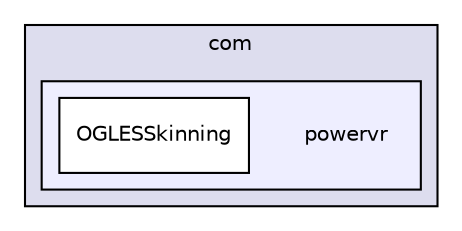 digraph "PVR/SDK_3.4/Examples/Intermediate/Skinning/OGLES/Build/Android/src/com/powervr" {
  compound=true
  node [ fontsize="10", fontname="Helvetica"];
  edge [ labelfontsize="10", labelfontname="Helvetica"];
  subgraph clusterdir_fb53afe84fd5b9d70b309c1b975f8884 {
    graph [ bgcolor="#ddddee", pencolor="black", label="com" fontname="Helvetica", fontsize="10", URL="dir_fb53afe84fd5b9d70b309c1b975f8884.html"]
  subgraph clusterdir_b44309e55bee40903b1e627db19e0e72 {
    graph [ bgcolor="#eeeeff", pencolor="black", label="" URL="dir_b44309e55bee40903b1e627db19e0e72.html"];
    dir_b44309e55bee40903b1e627db19e0e72 [shape=plaintext label="powervr"];
    dir_0b10c71671f8b3f720ff0e123cac3b71 [shape=box label="OGLESSkinning" color="black" fillcolor="white" style="filled" URL="dir_0b10c71671f8b3f720ff0e123cac3b71.html"];
  }
  }
}
